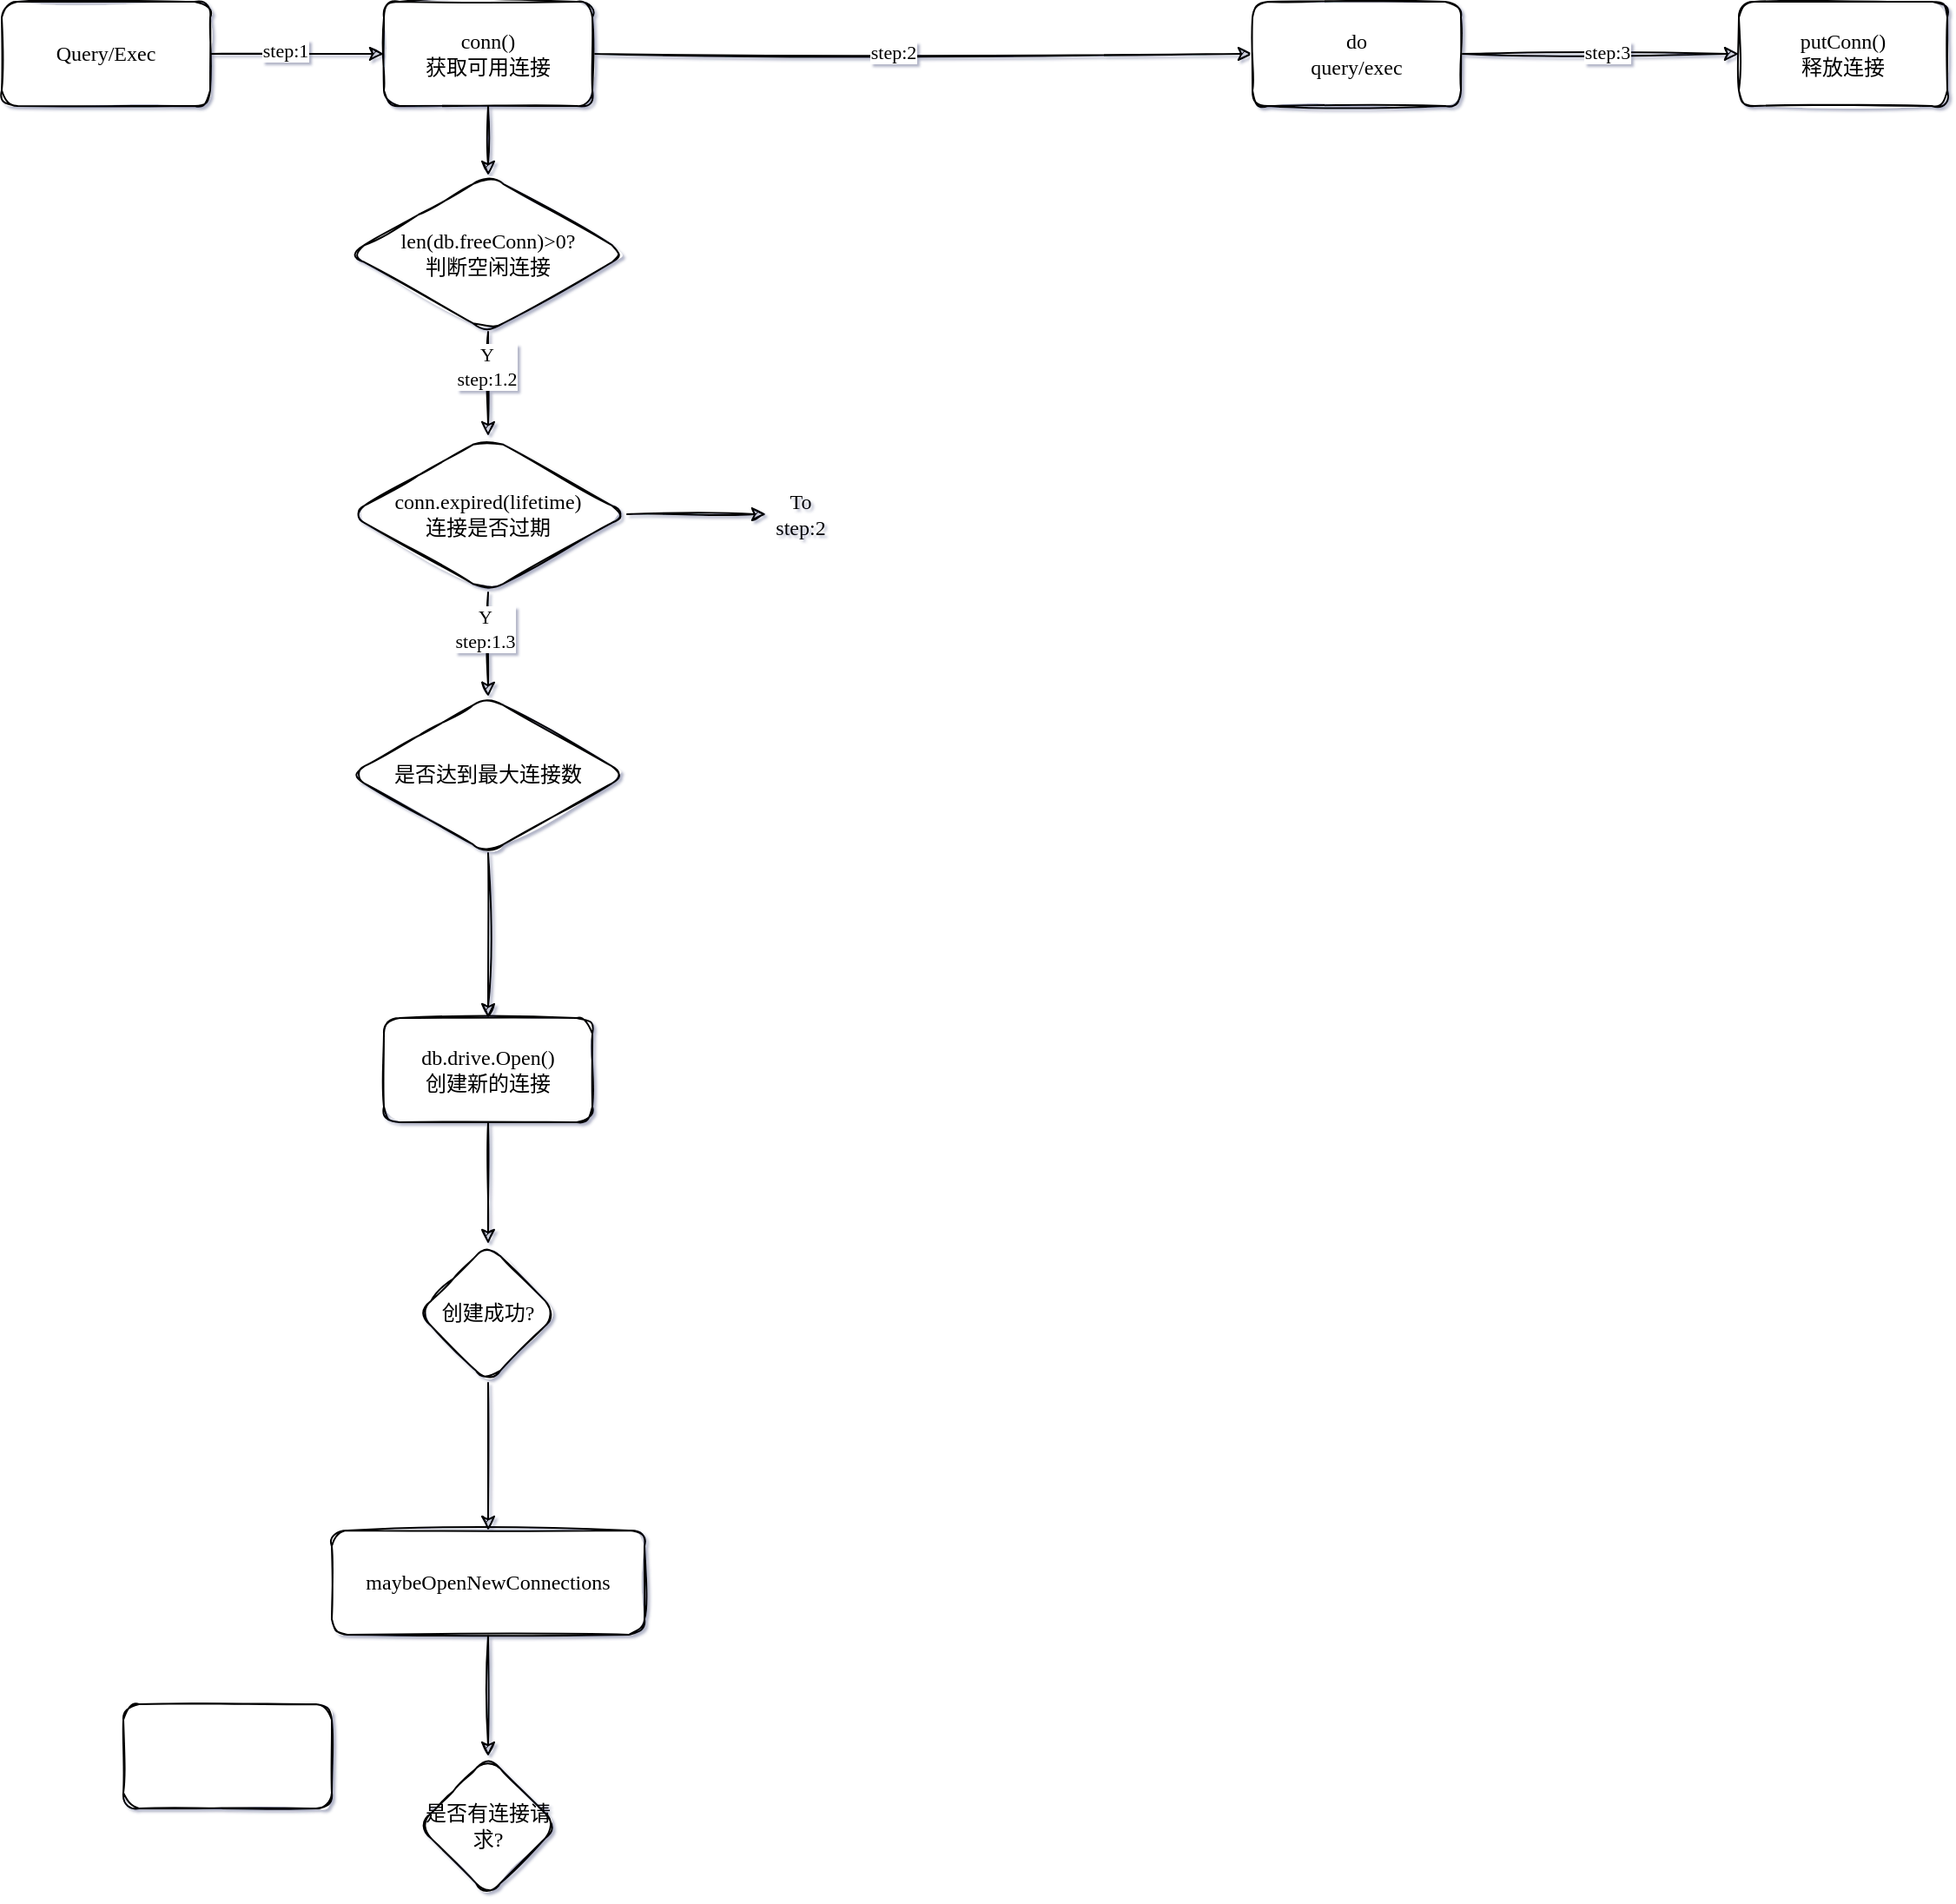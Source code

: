 <mxfile version="13.4.6" type="github">
  <diagram id="wCquQMoJJ3sNrI-6HOiU" name="Page-1">
    <mxGraphModel dx="1554" dy="842" grid="1" gridSize="10" guides="1" tooltips="1" connect="1" arrows="1" fold="1" page="1" pageScale="1" pageWidth="1169" pageHeight="827" math="0" shadow="1">
      <root>
        <mxCell id="0" />
        <mxCell id="1" parent="0" />
        <mxCell id="hIfOWRtorBvXXaC1enZ6-2" value="" style="edgeStyle=orthogonalEdgeStyle;rounded=0;sketch=1;orthogonalLoop=1;jettySize=auto;html=1;fontFamily=Comic Sans MS;" edge="1" parent="1" source="hIfOWRtorBvXXaC1enZ6-1" target="2">
          <mxGeometry relative="1" as="geometry" />
        </mxCell>
        <mxCell id="hIfOWRtorBvXXaC1enZ6-3" value="step:1" style="edgeLabel;html=1;align=center;verticalAlign=middle;resizable=0;points=[];fontFamily=Comic Sans MS;rounded=1;" vertex="1" connectable="0" parent="hIfOWRtorBvXXaC1enZ6-2">
          <mxGeometry x="-0.14" y="2" relative="1" as="geometry">
            <mxPoint as="offset" />
          </mxGeometry>
        </mxCell>
        <mxCell id="hIfOWRtorBvXXaC1enZ6-1" value="Query/Exec" style="whiteSpace=wrap;html=1;sketch=1;fontFamily=Comic Sans MS;rounded=1;" vertex="1" parent="1">
          <mxGeometry x="10" y="30" width="120" height="60" as="geometry" />
        </mxCell>
        <mxCell id="hIfOWRtorBvXXaC1enZ6-5" value="" style="edgeStyle=orthogonalEdgeStyle;rounded=0;sketch=1;orthogonalLoop=1;jettySize=auto;html=1;fontFamily=Comic Sans MS;" edge="1" parent="1" source="2" target="hIfOWRtorBvXXaC1enZ6-4">
          <mxGeometry relative="1" as="geometry" />
        </mxCell>
        <mxCell id="hIfOWRtorBvXXaC1enZ6-6" value="step:2" style="edgeLabel;html=1;align=center;verticalAlign=middle;resizable=0;points=[];fontFamily=Comic Sans MS;rounded=1;" vertex="1" connectable="0" parent="hIfOWRtorBvXXaC1enZ6-5">
          <mxGeometry x="-0.093" y="1" relative="1" as="geometry">
            <mxPoint as="offset" />
          </mxGeometry>
        </mxCell>
        <mxCell id="hIfOWRtorBvXXaC1enZ6-12" value="" style="edgeStyle=orthogonalEdgeStyle;rounded=0;sketch=1;orthogonalLoop=1;jettySize=auto;html=1;fontFamily=Comic Sans MS;" edge="1" parent="1" source="2" target="hIfOWRtorBvXXaC1enZ6-11">
          <mxGeometry relative="1" as="geometry" />
        </mxCell>
        <mxCell id="2" value="conn()&lt;br&gt;获取可用连接" style="whiteSpace=wrap;html=1;sketch=1;fontFamily=Comic Sans MS;rounded=1;" vertex="1" parent="1">
          <mxGeometry x="230" y="30" width="120" height="60" as="geometry" />
        </mxCell>
        <mxCell id="hIfOWRtorBvXXaC1enZ6-8" value="" style="edgeStyle=orthogonalEdgeStyle;rounded=0;sketch=1;orthogonalLoop=1;jettySize=auto;html=1;fontFamily=Comic Sans MS;" edge="1" parent="1" source="hIfOWRtorBvXXaC1enZ6-4" target="hIfOWRtorBvXXaC1enZ6-7">
          <mxGeometry relative="1" as="geometry" />
        </mxCell>
        <mxCell id="hIfOWRtorBvXXaC1enZ6-9" value="step:3" style="edgeLabel;html=1;align=center;verticalAlign=middle;resizable=0;points=[];fontFamily=Comic Sans MS;rounded=1;" vertex="1" connectable="0" parent="hIfOWRtorBvXXaC1enZ6-8">
          <mxGeometry x="0.043" y="1" relative="1" as="geometry">
            <mxPoint as="offset" />
          </mxGeometry>
        </mxCell>
        <mxCell id="hIfOWRtorBvXXaC1enZ6-4" value="do&lt;br&gt;query/exec" style="whiteSpace=wrap;html=1;sketch=1;fontFamily=Comic Sans MS;rounded=1;" vertex="1" parent="1">
          <mxGeometry x="730" y="30" width="120" height="60" as="geometry" />
        </mxCell>
        <mxCell id="hIfOWRtorBvXXaC1enZ6-7" value="putConn()&lt;br&gt;释放连接" style="whiteSpace=wrap;html=1;sketch=1;fontFamily=Comic Sans MS;rounded=1;" vertex="1" parent="1">
          <mxGeometry x="1010" y="30" width="120" height="60" as="geometry" />
        </mxCell>
        <mxCell id="hIfOWRtorBvXXaC1enZ6-14" value="" style="edgeStyle=orthogonalEdgeStyle;rounded=0;sketch=1;orthogonalLoop=1;jettySize=auto;html=1;fontFamily=Comic Sans MS;" edge="1" parent="1" source="hIfOWRtorBvXXaC1enZ6-11" target="hIfOWRtorBvXXaC1enZ6-13">
          <mxGeometry relative="1" as="geometry" />
        </mxCell>
        <mxCell id="hIfOWRtorBvXXaC1enZ6-15" value="Y&lt;br&gt;step:1.2" style="edgeLabel;html=1;align=center;verticalAlign=middle;resizable=0;points=[];fontFamily=Comic Sans MS;" vertex="1" connectable="0" parent="hIfOWRtorBvXXaC1enZ6-14">
          <mxGeometry x="-0.35" y="-1" relative="1" as="geometry">
            <mxPoint as="offset" />
          </mxGeometry>
        </mxCell>
        <mxCell id="hIfOWRtorBvXXaC1enZ6-11" value="len(db.freeConn)&amp;gt;0?&lt;br&gt;判断空闲连接" style="rhombus;whiteSpace=wrap;html=1;fontFamily=Comic Sans MS;sketch=1;rounded=1;" vertex="1" parent="1">
          <mxGeometry x="210" y="130" width="160" height="90" as="geometry" />
        </mxCell>
        <mxCell id="hIfOWRtorBvXXaC1enZ6-17" style="edgeStyle=orthogonalEdgeStyle;rounded=0;sketch=1;orthogonalLoop=1;jettySize=auto;html=1;exitX=1;exitY=0.5;exitDx=0;exitDy=0;entryX=0;entryY=0.5;entryDx=0;entryDy=0;fontFamily=Comic Sans MS;" edge="1" parent="1" source="hIfOWRtorBvXXaC1enZ6-13" target="hIfOWRtorBvXXaC1enZ6-16">
          <mxGeometry relative="1" as="geometry" />
        </mxCell>
        <mxCell id="hIfOWRtorBvXXaC1enZ6-21" value="" style="edgeStyle=orthogonalEdgeStyle;rounded=0;sketch=1;orthogonalLoop=1;jettySize=auto;html=1;fontFamily=Comic Sans MS;" edge="1" parent="1" source="hIfOWRtorBvXXaC1enZ6-13" target="hIfOWRtorBvXXaC1enZ6-20">
          <mxGeometry relative="1" as="geometry" />
        </mxCell>
        <mxCell id="hIfOWRtorBvXXaC1enZ6-22" value="Y&lt;br&gt;step:1.3" style="edgeLabel;html=1;align=center;verticalAlign=middle;resizable=0;points=[];fontFamily=Comic Sans MS;" vertex="1" connectable="0" parent="hIfOWRtorBvXXaC1enZ6-21">
          <mxGeometry x="-0.325" y="-2" relative="1" as="geometry">
            <mxPoint as="offset" />
          </mxGeometry>
        </mxCell>
        <mxCell id="hIfOWRtorBvXXaC1enZ6-13" value="conn.expired(lifetime)&lt;br&gt;连接是否过期" style="rhombus;whiteSpace=wrap;html=1;fontFamily=Comic Sans MS;sketch=1;rounded=1;" vertex="1" parent="1">
          <mxGeometry x="210" y="280" width="160" height="90" as="geometry" />
        </mxCell>
        <mxCell id="hIfOWRtorBvXXaC1enZ6-16" value="To&lt;br&gt;step:2" style="text;html=1;strokeColor=none;fillColor=none;align=center;verticalAlign=middle;whiteSpace=wrap;rounded=0;sketch=1;fontFamily=Comic Sans MS;" vertex="1" parent="1">
          <mxGeometry x="450" y="315" width="40" height="20" as="geometry" />
        </mxCell>
        <mxCell id="hIfOWRtorBvXXaC1enZ6-25" value="" style="edgeStyle=orthogonalEdgeStyle;rounded=0;sketch=1;orthogonalLoop=1;jettySize=auto;html=1;fontFamily=Comic Sans MS;" edge="1" parent="1" source="hIfOWRtorBvXXaC1enZ6-20" target="hIfOWRtorBvXXaC1enZ6-24">
          <mxGeometry relative="1" as="geometry" />
        </mxCell>
        <mxCell id="hIfOWRtorBvXXaC1enZ6-20" value="是否达到最大连接数" style="rhombus;whiteSpace=wrap;html=1;fontFamily=Comic Sans MS;sketch=1;rounded=1;" vertex="1" parent="1">
          <mxGeometry x="210" y="430" width="160" height="90" as="geometry" />
        </mxCell>
        <mxCell id="hIfOWRtorBvXXaC1enZ6-27" value="" style="edgeStyle=orthogonalEdgeStyle;rounded=0;sketch=1;orthogonalLoop=1;jettySize=auto;html=1;fontFamily=Comic Sans MS;" edge="1" parent="1" source="hIfOWRtorBvXXaC1enZ6-24" target="hIfOWRtorBvXXaC1enZ6-26">
          <mxGeometry relative="1" as="geometry" />
        </mxCell>
        <mxCell id="hIfOWRtorBvXXaC1enZ6-24" value="db.drive.Open()&lt;br&gt;创建新的连接" style="whiteSpace=wrap;html=1;rounded=1;fontFamily=Comic Sans MS;sketch=1;" vertex="1" parent="1">
          <mxGeometry x="230" y="615" width="120" height="60" as="geometry" />
        </mxCell>
        <mxCell id="hIfOWRtorBvXXaC1enZ6-29" value="" style="edgeStyle=orthogonalEdgeStyle;rounded=0;sketch=1;orthogonalLoop=1;jettySize=auto;html=1;fontFamily=Comic Sans MS;" edge="1" parent="1" source="hIfOWRtorBvXXaC1enZ6-26" target="hIfOWRtorBvXXaC1enZ6-28">
          <mxGeometry relative="1" as="geometry" />
        </mxCell>
        <mxCell id="hIfOWRtorBvXXaC1enZ6-26" value="创建成功?" style="rhombus;whiteSpace=wrap;html=1;rounded=1;fontFamily=Comic Sans MS;sketch=1;" vertex="1" parent="1">
          <mxGeometry x="250" y="745" width="80" height="80" as="geometry" />
        </mxCell>
        <mxCell id="hIfOWRtorBvXXaC1enZ6-31" value="" style="edgeStyle=orthogonalEdgeStyle;rounded=0;sketch=1;orthogonalLoop=1;jettySize=auto;html=1;fontFamily=Comic Sans MS;" edge="1" parent="1" source="hIfOWRtorBvXXaC1enZ6-28" target="hIfOWRtorBvXXaC1enZ6-30">
          <mxGeometry relative="1" as="geometry" />
        </mxCell>
        <mxCell id="hIfOWRtorBvXXaC1enZ6-28" value="maybeOpenNewConnections" style="whiteSpace=wrap;html=1;rounded=1;fontFamily=Comic Sans MS;sketch=1;" vertex="1" parent="1">
          <mxGeometry x="200" y="910" width="180" height="60" as="geometry" />
        </mxCell>
        <mxCell id="hIfOWRtorBvXXaC1enZ6-30" value="是否有连接请求?" style="rhombus;whiteSpace=wrap;html=1;rounded=1;fontFamily=Comic Sans MS;sketch=1;" vertex="1" parent="1">
          <mxGeometry x="250" y="1040" width="80" height="80" as="geometry" />
        </mxCell>
        <mxCell id="hIfOWRtorBvXXaC1enZ6-46" value="" style="rounded=1;whiteSpace=wrap;html=1;sketch=1;gradientColor=none;fontFamily=Comic Sans MS;" vertex="1" parent="1">
          <mxGeometry x="80" y="1010" width="120" height="60" as="geometry" />
        </mxCell>
      </root>
    </mxGraphModel>
  </diagram>
</mxfile>

